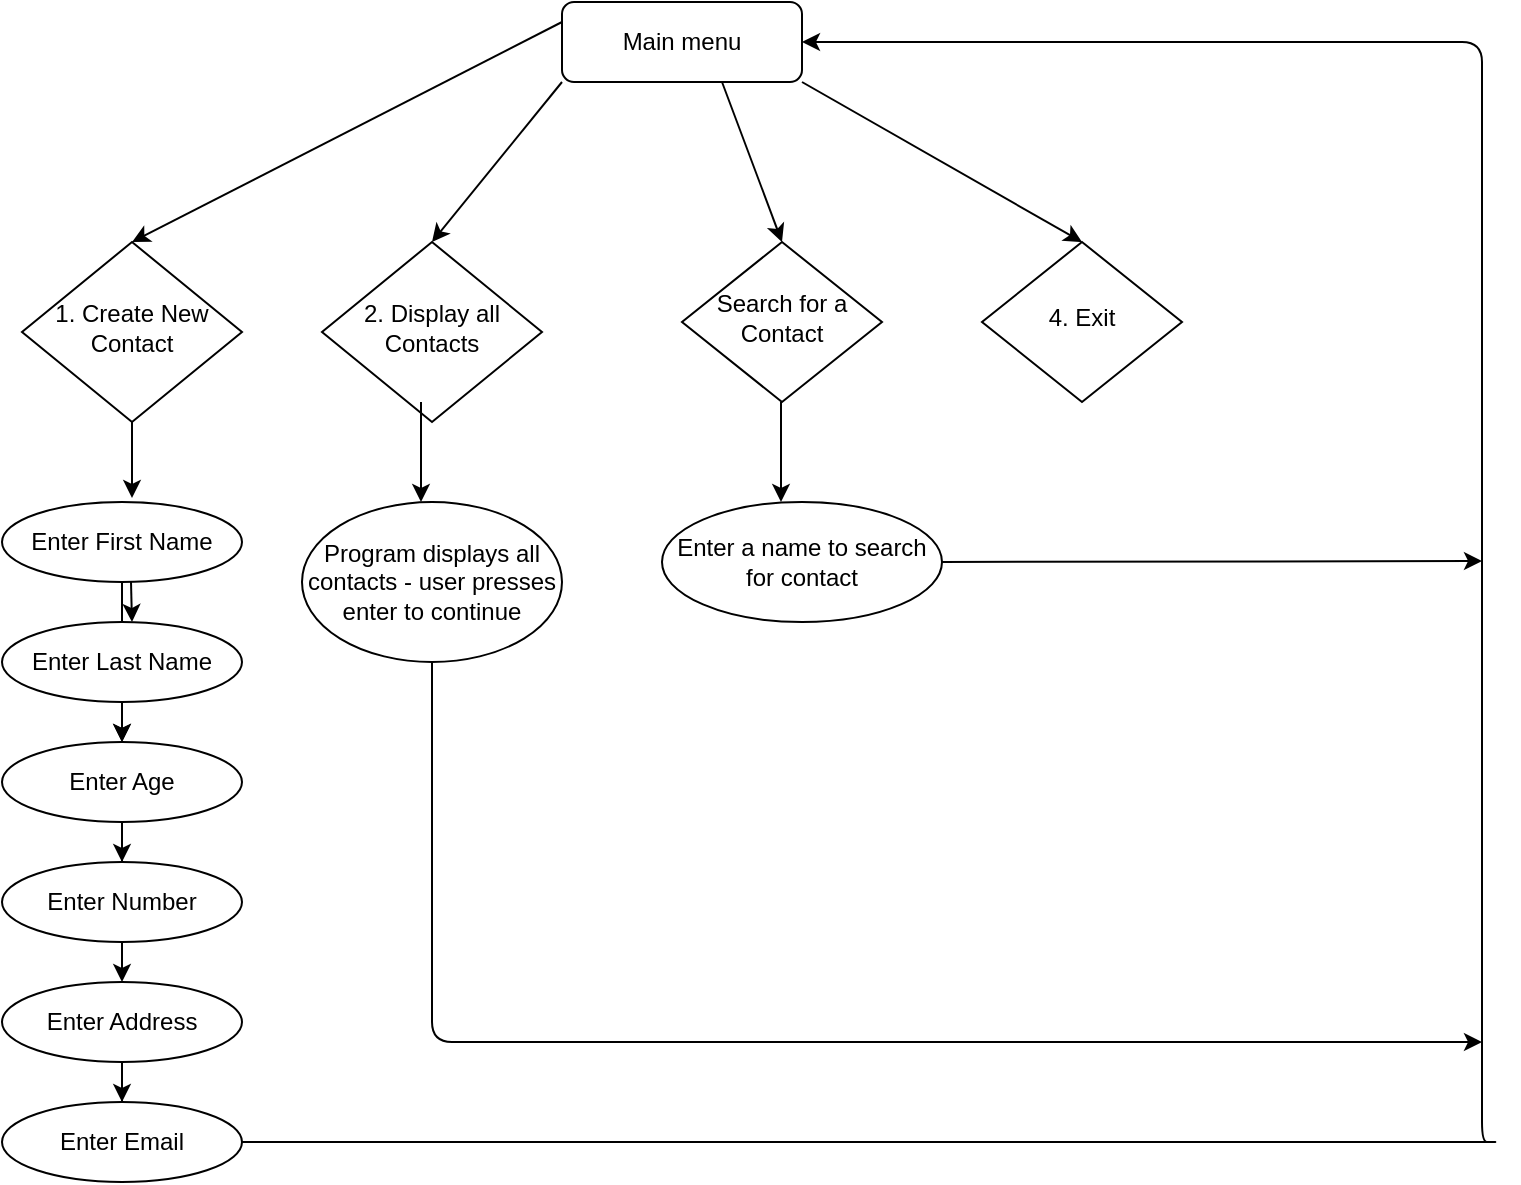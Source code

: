 <mxfile version="15.2.9" type="github">
  <diagram id="C5RBs43oDa-KdzZeNtuy" name="Page-1">
    <mxGraphModel dx="946" dy="614" grid="1" gridSize="10" guides="1" tooltips="1" connect="1" arrows="1" fold="1" page="1" pageScale="1" pageWidth="827" pageHeight="1169" math="0" shadow="0">
      <root>
        <mxCell id="WIyWlLk6GJQsqaUBKTNV-0" />
        <mxCell id="WIyWlLk6GJQsqaUBKTNV-1" parent="WIyWlLk6GJQsqaUBKTNV-0" />
        <mxCell id="WIyWlLk6GJQsqaUBKTNV-3" value="Main menu" style="rounded=1;whiteSpace=wrap;html=1;fontSize=12;glass=0;strokeWidth=1;shadow=0;" parent="WIyWlLk6GJQsqaUBKTNV-1" vertex="1">
          <mxGeometry x="340" y="40" width="120" height="40" as="geometry" />
        </mxCell>
        <mxCell id="WIyWlLk6GJQsqaUBKTNV-6" value="1. Create New Contact" style="rhombus;whiteSpace=wrap;html=1;shadow=0;fontFamily=Helvetica;fontSize=12;align=center;strokeWidth=1;spacing=6;spacingTop=-4;" parent="WIyWlLk6GJQsqaUBKTNV-1" vertex="1">
          <mxGeometry x="70" y="160" width="110" height="90" as="geometry" />
        </mxCell>
        <mxCell id="gNEbRjOY7JNFZ-pHn3h4-3" value="2. Display all Contacts" style="rhombus;whiteSpace=wrap;html=1;shadow=0;fontFamily=Helvetica;fontSize=12;align=center;strokeWidth=1;spacing=6;spacingTop=-4;" vertex="1" parent="WIyWlLk6GJQsqaUBKTNV-1">
          <mxGeometry x="220" y="160" width="110" height="90" as="geometry" />
        </mxCell>
        <mxCell id="gNEbRjOY7JNFZ-pHn3h4-5" value="" style="endArrow=classic;html=1;entryX=0.5;entryY=0;entryDx=0;entryDy=0;" edge="1" parent="WIyWlLk6GJQsqaUBKTNV-1" target="gNEbRjOY7JNFZ-pHn3h4-3">
          <mxGeometry width="50" height="50" relative="1" as="geometry">
            <mxPoint x="340" y="80" as="sourcePoint" />
            <mxPoint x="330" y="180" as="targetPoint" />
          </mxGeometry>
        </mxCell>
        <mxCell id="gNEbRjOY7JNFZ-pHn3h4-6" value="" style="endArrow=classic;html=1;exitX=0;exitY=0.25;exitDx=0;exitDy=0;entryX=0.5;entryY=0;entryDx=0;entryDy=0;" edge="1" parent="WIyWlLk6GJQsqaUBKTNV-1" source="WIyWlLk6GJQsqaUBKTNV-3" target="WIyWlLk6GJQsqaUBKTNV-6">
          <mxGeometry width="50" height="50" relative="1" as="geometry">
            <mxPoint x="260" y="30" as="sourcePoint" />
            <mxPoint x="210" y="130" as="targetPoint" />
          </mxGeometry>
        </mxCell>
        <mxCell id="gNEbRjOY7JNFZ-pHn3h4-8" value="Search for a Contact" style="rhombus;whiteSpace=wrap;html=1;shadow=0;fontFamily=Helvetica;fontSize=12;align=center;strokeWidth=1;spacing=6;spacingTop=-4;" vertex="1" parent="WIyWlLk6GJQsqaUBKTNV-1">
          <mxGeometry x="400" y="160" width="100" height="80" as="geometry" />
        </mxCell>
        <mxCell id="gNEbRjOY7JNFZ-pHn3h4-12" value="" style="endArrow=classic;html=1;entryX=0.5;entryY=0;entryDx=0;entryDy=0;entryPerimeter=0;" edge="1" parent="WIyWlLk6GJQsqaUBKTNV-1" target="gNEbRjOY7JNFZ-pHn3h4-8">
          <mxGeometry width="50" height="50" relative="1" as="geometry">
            <mxPoint x="420" y="80" as="sourcePoint" />
            <mxPoint x="450" y="180" as="targetPoint" />
          </mxGeometry>
        </mxCell>
        <mxCell id="gNEbRjOY7JNFZ-pHn3h4-13" value="4. Exit" style="rhombus;whiteSpace=wrap;html=1;shadow=0;fontFamily=Helvetica;fontSize=12;align=center;strokeWidth=1;spacing=6;spacingTop=-4;" vertex="1" parent="WIyWlLk6GJQsqaUBKTNV-1">
          <mxGeometry x="550" y="160" width="100" height="80" as="geometry" />
        </mxCell>
        <mxCell id="gNEbRjOY7JNFZ-pHn3h4-14" value="" style="endArrow=classic;html=1;entryX=0.5;entryY=0;entryDx=0;entryDy=0;" edge="1" parent="WIyWlLk6GJQsqaUBKTNV-1" target="gNEbRjOY7JNFZ-pHn3h4-13">
          <mxGeometry width="50" height="50" relative="1" as="geometry">
            <mxPoint x="460" y="80" as="sourcePoint" />
            <mxPoint x="530" y="150" as="targetPoint" />
            <Array as="points" />
          </mxGeometry>
        </mxCell>
        <mxCell id="gNEbRjOY7JNFZ-pHn3h4-15" value="" style="endArrow=classic;html=1;exitX=0.5;exitY=1;exitDx=0;exitDy=0;" edge="1" parent="WIyWlLk6GJQsqaUBKTNV-1" source="WIyWlLk6GJQsqaUBKTNV-6">
          <mxGeometry width="50" height="50" relative="1" as="geometry">
            <mxPoint x="160" y="300" as="sourcePoint" />
            <mxPoint x="125" y="288" as="targetPoint" />
            <Array as="points" />
          </mxGeometry>
        </mxCell>
        <mxCell id="gNEbRjOY7JNFZ-pHn3h4-32" value="" style="edgeStyle=orthogonalEdgeStyle;rounded=0;orthogonalLoop=1;jettySize=auto;html=1;" edge="1" parent="WIyWlLk6GJQsqaUBKTNV-1" source="gNEbRjOY7JNFZ-pHn3h4-16" target="gNEbRjOY7JNFZ-pHn3h4-20">
          <mxGeometry relative="1" as="geometry" />
        </mxCell>
        <mxCell id="gNEbRjOY7JNFZ-pHn3h4-59" value="" style="edgeStyle=orthogonalEdgeStyle;rounded=0;orthogonalLoop=1;jettySize=auto;html=1;" edge="1" parent="WIyWlLk6GJQsqaUBKTNV-1" source="gNEbRjOY7JNFZ-pHn3h4-16" target="gNEbRjOY7JNFZ-pHn3h4-20">
          <mxGeometry relative="1" as="geometry" />
        </mxCell>
        <mxCell id="gNEbRjOY7JNFZ-pHn3h4-16" value="Enter First Name" style="ellipse;whiteSpace=wrap;html=1;" vertex="1" parent="WIyWlLk6GJQsqaUBKTNV-1">
          <mxGeometry x="60" y="290" width="120" height="40" as="geometry" />
        </mxCell>
        <mxCell id="gNEbRjOY7JNFZ-pHn3h4-19" value="Enter Last Name" style="ellipse;whiteSpace=wrap;html=1;" vertex="1" parent="WIyWlLk6GJQsqaUBKTNV-1">
          <mxGeometry x="60" y="350" width="120" height="40" as="geometry" />
        </mxCell>
        <mxCell id="gNEbRjOY7JNFZ-pHn3h4-38" value="" style="edgeStyle=orthogonalEdgeStyle;rounded=0;orthogonalLoop=1;jettySize=auto;html=1;" edge="1" parent="WIyWlLk6GJQsqaUBKTNV-1" source="gNEbRjOY7JNFZ-pHn3h4-20" target="gNEbRjOY7JNFZ-pHn3h4-22">
          <mxGeometry relative="1" as="geometry" />
        </mxCell>
        <mxCell id="gNEbRjOY7JNFZ-pHn3h4-20" value="Enter Age" style="ellipse;whiteSpace=wrap;html=1;" vertex="1" parent="WIyWlLk6GJQsqaUBKTNV-1">
          <mxGeometry x="60" y="410" width="120" height="40" as="geometry" />
        </mxCell>
        <mxCell id="gNEbRjOY7JNFZ-pHn3h4-21" value="Enter Number" style="ellipse;whiteSpace=wrap;html=1;" vertex="1" parent="WIyWlLk6GJQsqaUBKTNV-1">
          <mxGeometry x="60" y="470" width="120" height="40" as="geometry" />
        </mxCell>
        <mxCell id="gNEbRjOY7JNFZ-pHn3h4-26" value="" style="edgeStyle=orthogonalEdgeStyle;rounded=0;orthogonalLoop=1;jettySize=auto;html=1;" edge="1" parent="WIyWlLk6GJQsqaUBKTNV-1" source="gNEbRjOY7JNFZ-pHn3h4-22" target="gNEbRjOY7JNFZ-pHn3h4-23">
          <mxGeometry relative="1" as="geometry" />
        </mxCell>
        <mxCell id="gNEbRjOY7JNFZ-pHn3h4-22" value="Enter Address" style="ellipse;whiteSpace=wrap;html=1;" vertex="1" parent="WIyWlLk6GJQsqaUBKTNV-1">
          <mxGeometry x="60" y="530" width="120" height="40" as="geometry" />
        </mxCell>
        <mxCell id="gNEbRjOY7JNFZ-pHn3h4-23" value="Enter Email" style="ellipse;whiteSpace=wrap;html=1;" vertex="1" parent="WIyWlLk6GJQsqaUBKTNV-1">
          <mxGeometry x="60" y="590" width="120" height="40" as="geometry" />
        </mxCell>
        <mxCell id="gNEbRjOY7JNFZ-pHn3h4-39" value="" style="endArrow=classic;html=1;" edge="1" parent="WIyWlLk6GJQsqaUBKTNV-1">
          <mxGeometry width="50" height="50" relative="1" as="geometry">
            <mxPoint x="120" y="450" as="sourcePoint" />
            <mxPoint x="120" y="470" as="targetPoint" />
            <Array as="points" />
          </mxGeometry>
        </mxCell>
        <mxCell id="gNEbRjOY7JNFZ-pHn3h4-42" value="Program displays all contacts - user presses enter to continue" style="ellipse;whiteSpace=wrap;html=1;" vertex="1" parent="WIyWlLk6GJQsqaUBKTNV-1">
          <mxGeometry x="210" y="290" width="130" height="80" as="geometry" />
        </mxCell>
        <mxCell id="gNEbRjOY7JNFZ-pHn3h4-43" value="" style="endArrow=classic;html=1;exitX=0.5;exitY=1;exitDx=0;exitDy=0;" edge="1" parent="WIyWlLk6GJQsqaUBKTNV-1">
          <mxGeometry width="50" height="50" relative="1" as="geometry">
            <mxPoint x="269.5" y="240" as="sourcePoint" />
            <mxPoint x="269.5" y="290" as="targetPoint" />
            <Array as="points" />
          </mxGeometry>
        </mxCell>
        <mxCell id="gNEbRjOY7JNFZ-pHn3h4-44" value="Enter a name to search for contact" style="ellipse;whiteSpace=wrap;html=1;" vertex="1" parent="WIyWlLk6GJQsqaUBKTNV-1">
          <mxGeometry x="390" y="290" width="140" height="60" as="geometry" />
        </mxCell>
        <mxCell id="gNEbRjOY7JNFZ-pHn3h4-45" value="" style="endArrow=classic;html=1;exitX=0.5;exitY=1;exitDx=0;exitDy=0;" edge="1" parent="WIyWlLk6GJQsqaUBKTNV-1">
          <mxGeometry width="50" height="50" relative="1" as="geometry">
            <mxPoint x="449.5" y="240" as="sourcePoint" />
            <mxPoint x="449.5" y="290" as="targetPoint" />
            <Array as="points" />
          </mxGeometry>
        </mxCell>
        <mxCell id="gNEbRjOY7JNFZ-pHn3h4-62" value="" style="endArrow=classic;html=1;exitX=0.5;exitY=1;exitDx=0;exitDy=0;" edge="1" parent="WIyWlLk6GJQsqaUBKTNV-1">
          <mxGeometry width="50" height="50" relative="1" as="geometry">
            <mxPoint x="124.5" y="330" as="sourcePoint" />
            <mxPoint x="125" y="350" as="targetPoint" />
            <Array as="points" />
          </mxGeometry>
        </mxCell>
        <mxCell id="gNEbRjOY7JNFZ-pHn3h4-63" value="" style="endArrow=classic;html=1;exitX=1;exitY=0.5;exitDx=0;exitDy=0;entryX=1;entryY=0.5;entryDx=0;entryDy=0;" edge="1" parent="WIyWlLk6GJQsqaUBKTNV-1" source="gNEbRjOY7JNFZ-pHn3h4-23" target="WIyWlLk6GJQsqaUBKTNV-3">
          <mxGeometry width="50" height="50" relative="1" as="geometry">
            <mxPoint x="390" y="440" as="sourcePoint" />
            <mxPoint x="460" y="50" as="targetPoint" />
            <Array as="points">
              <mxPoint x="810" y="610" />
              <mxPoint x="800" y="610" />
              <mxPoint x="800" y="140" />
              <mxPoint x="800" y="60" />
            </Array>
          </mxGeometry>
        </mxCell>
        <mxCell id="gNEbRjOY7JNFZ-pHn3h4-64" value="" style="endArrow=classic;html=1;exitX=0.5;exitY=1;exitDx=0;exitDy=0;" edge="1" parent="WIyWlLk6GJQsqaUBKTNV-1" source="gNEbRjOY7JNFZ-pHn3h4-42">
          <mxGeometry width="50" height="50" relative="1" as="geometry">
            <mxPoint x="280" y="380" as="sourcePoint" />
            <mxPoint x="800" y="560" as="targetPoint" />
            <Array as="points">
              <mxPoint x="275" y="560" />
            </Array>
          </mxGeometry>
        </mxCell>
        <mxCell id="gNEbRjOY7JNFZ-pHn3h4-68" value="" style="endArrow=classic;html=1;exitX=1;exitY=0.5;exitDx=0;exitDy=0;" edge="1" parent="WIyWlLk6GJQsqaUBKTNV-1" source="gNEbRjOY7JNFZ-pHn3h4-44">
          <mxGeometry width="50" height="50" relative="1" as="geometry">
            <mxPoint x="610" y="319.5" as="sourcePoint" />
            <mxPoint x="800" y="319.5" as="targetPoint" />
          </mxGeometry>
        </mxCell>
      </root>
    </mxGraphModel>
  </diagram>
</mxfile>
